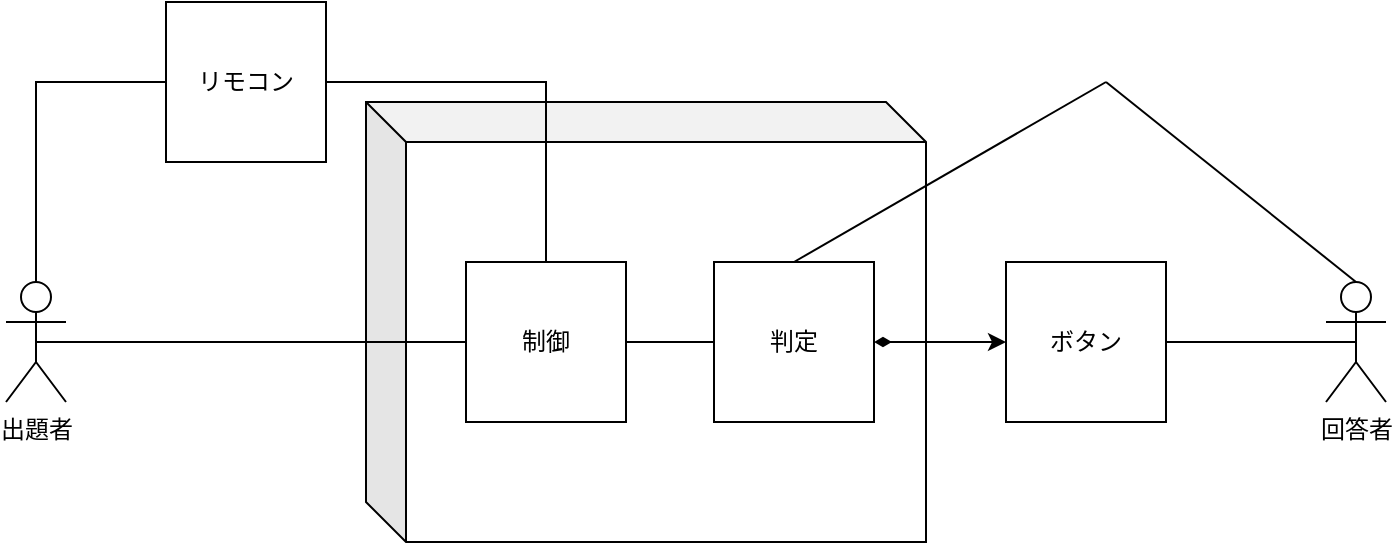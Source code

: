 <mxfile version="12.7.9" type="github">
  <diagram id="NQUHjma_m_DvAe2xhGhi" name="ページ1">
    <mxGraphModel dx="1422" dy="762" grid="1" gridSize="10" guides="1" tooltips="1" connect="1" arrows="1" fold="1" page="1" pageScale="1" pageWidth="827" pageHeight="1169" math="0" shadow="0">
      <root>
        <mxCell id="0" />
        <mxCell id="1" parent="0" />
        <mxCell id="WSF84um-x85b0tUsc1Db-18" value="" style="shape=cube;whiteSpace=wrap;html=1;boundedLbl=1;backgroundOutline=1;darkOpacity=0.05;darkOpacity2=0.1;" vertex="1" parent="1">
          <mxGeometry x="240" y="500" width="280" height="220" as="geometry" />
        </mxCell>
        <object label="出題者" ユーザー="" id="WSF84um-x85b0tUsc1Db-1">
          <mxCell style="shape=umlActor;verticalLabelPosition=bottom;labelBackgroundColor=#ffffff;verticalAlign=top;html=1;outlineConnect=0;" vertex="1" parent="1">
            <mxGeometry x="60" y="590" width="30" height="60" as="geometry" />
          </mxCell>
        </object>
        <mxCell id="WSF84um-x85b0tUsc1Db-10" value="回答者" style="shape=umlActor;verticalLabelPosition=bottom;labelBackgroundColor=#ffffff;verticalAlign=top;html=1;outlineConnect=0;" vertex="1" parent="1">
          <mxGeometry x="720" y="590" width="30" height="60" as="geometry" />
        </mxCell>
        <mxCell id="WSF84um-x85b0tUsc1Db-25" style="edgeStyle=orthogonalEdgeStyle;rounded=0;orthogonalLoop=1;jettySize=auto;html=1;entryX=0.5;entryY=0.5;entryDx=0;entryDy=0;entryPerimeter=0;startArrow=none;startFill=0;endArrow=none;endFill=0;strokeColor=#000000;" edge="1" parent="1" source="WSF84um-x85b0tUsc1Db-12" target="WSF84um-x85b0tUsc1Db-10">
          <mxGeometry relative="1" as="geometry" />
        </mxCell>
        <mxCell id="WSF84um-x85b0tUsc1Db-12" value="ボタン" style="whiteSpace=wrap;html=1;aspect=fixed;" vertex="1" parent="1">
          <mxGeometry x="560" y="580" width="80" height="80" as="geometry" />
        </mxCell>
        <mxCell id="WSF84um-x85b0tUsc1Db-14" style="edgeStyle=orthogonalEdgeStyle;rounded=0;orthogonalLoop=1;jettySize=auto;html=1;startArrow=diamondThin;startFill=1;" edge="1" parent="1" source="WSF84um-x85b0tUsc1Db-13" target="WSF84um-x85b0tUsc1Db-12">
          <mxGeometry relative="1" as="geometry" />
        </mxCell>
        <mxCell id="WSF84um-x85b0tUsc1Db-13" value="判定" style="whiteSpace=wrap;html=1;aspect=fixed;" vertex="1" parent="1">
          <mxGeometry x="414" y="580" width="80" height="80" as="geometry" />
        </mxCell>
        <mxCell id="WSF84um-x85b0tUsc1Db-17" style="edgeStyle=orthogonalEdgeStyle;rounded=0;orthogonalLoop=1;jettySize=auto;html=1;startArrow=none;startFill=0;strokeColor=#000000;endArrow=none;endFill=0;" edge="1" parent="1" source="WSF84um-x85b0tUsc1Db-15" target="WSF84um-x85b0tUsc1Db-13">
          <mxGeometry relative="1" as="geometry" />
        </mxCell>
        <mxCell id="WSF84um-x85b0tUsc1Db-20" style="edgeStyle=orthogonalEdgeStyle;rounded=0;orthogonalLoop=1;jettySize=auto;html=1;entryX=0.5;entryY=0.5;entryDx=0;entryDy=0;entryPerimeter=0;startArrow=none;startFill=0;endArrow=none;endFill=0;strokeColor=#000000;" edge="1" parent="1" source="WSF84um-x85b0tUsc1Db-15" target="WSF84um-x85b0tUsc1Db-1">
          <mxGeometry relative="1" as="geometry" />
        </mxCell>
        <mxCell id="WSF84um-x85b0tUsc1Db-15" value="制御" style="whiteSpace=wrap;html=1;aspect=fixed;" vertex="1" parent="1">
          <mxGeometry x="290" y="580" width="80" height="80" as="geometry" />
        </mxCell>
        <mxCell id="WSF84um-x85b0tUsc1Db-23" style="edgeStyle=orthogonalEdgeStyle;rounded=0;orthogonalLoop=1;jettySize=auto;html=1;startArrow=none;startFill=0;endArrow=none;endFill=0;strokeColor=#000000;" edge="1" parent="1" source="WSF84um-x85b0tUsc1Db-22" target="WSF84um-x85b0tUsc1Db-15">
          <mxGeometry relative="1" as="geometry" />
        </mxCell>
        <mxCell id="WSF84um-x85b0tUsc1Db-24" style="edgeStyle=orthogonalEdgeStyle;rounded=0;orthogonalLoop=1;jettySize=auto;html=1;entryX=0.5;entryY=0;entryDx=0;entryDy=0;entryPerimeter=0;startArrow=none;startFill=0;endArrow=none;endFill=0;strokeColor=#000000;" edge="1" parent="1" source="WSF84um-x85b0tUsc1Db-22" target="WSF84um-x85b0tUsc1Db-1">
          <mxGeometry relative="1" as="geometry" />
        </mxCell>
        <mxCell id="WSF84um-x85b0tUsc1Db-22" value="リモコン" style="whiteSpace=wrap;html=1;aspect=fixed;" vertex="1" parent="1">
          <mxGeometry x="140" y="450" width="80" height="80" as="geometry" />
        </mxCell>
        <mxCell id="WSF84um-x85b0tUsc1Db-28" value="" style="endArrow=none;html=1;strokeColor=#000000;exitX=0.5;exitY=0;exitDx=0;exitDy=0;" edge="1" parent="1" source="WSF84um-x85b0tUsc1Db-13">
          <mxGeometry width="50" height="50" relative="1" as="geometry">
            <mxPoint x="450" y="480" as="sourcePoint" />
            <mxPoint x="610" y="490" as="targetPoint" />
          </mxGeometry>
        </mxCell>
        <mxCell id="WSF84um-x85b0tUsc1Db-29" value="" style="endArrow=none;html=1;strokeColor=#000000;exitX=0.5;exitY=0;exitDx=0;exitDy=0;exitPerimeter=0;" edge="1" parent="1" source="WSF84um-x85b0tUsc1Db-10">
          <mxGeometry width="50" height="50" relative="1" as="geometry">
            <mxPoint x="390" y="810" as="sourcePoint" />
            <mxPoint x="610" y="490" as="targetPoint" />
          </mxGeometry>
        </mxCell>
      </root>
    </mxGraphModel>
  </diagram>
</mxfile>
